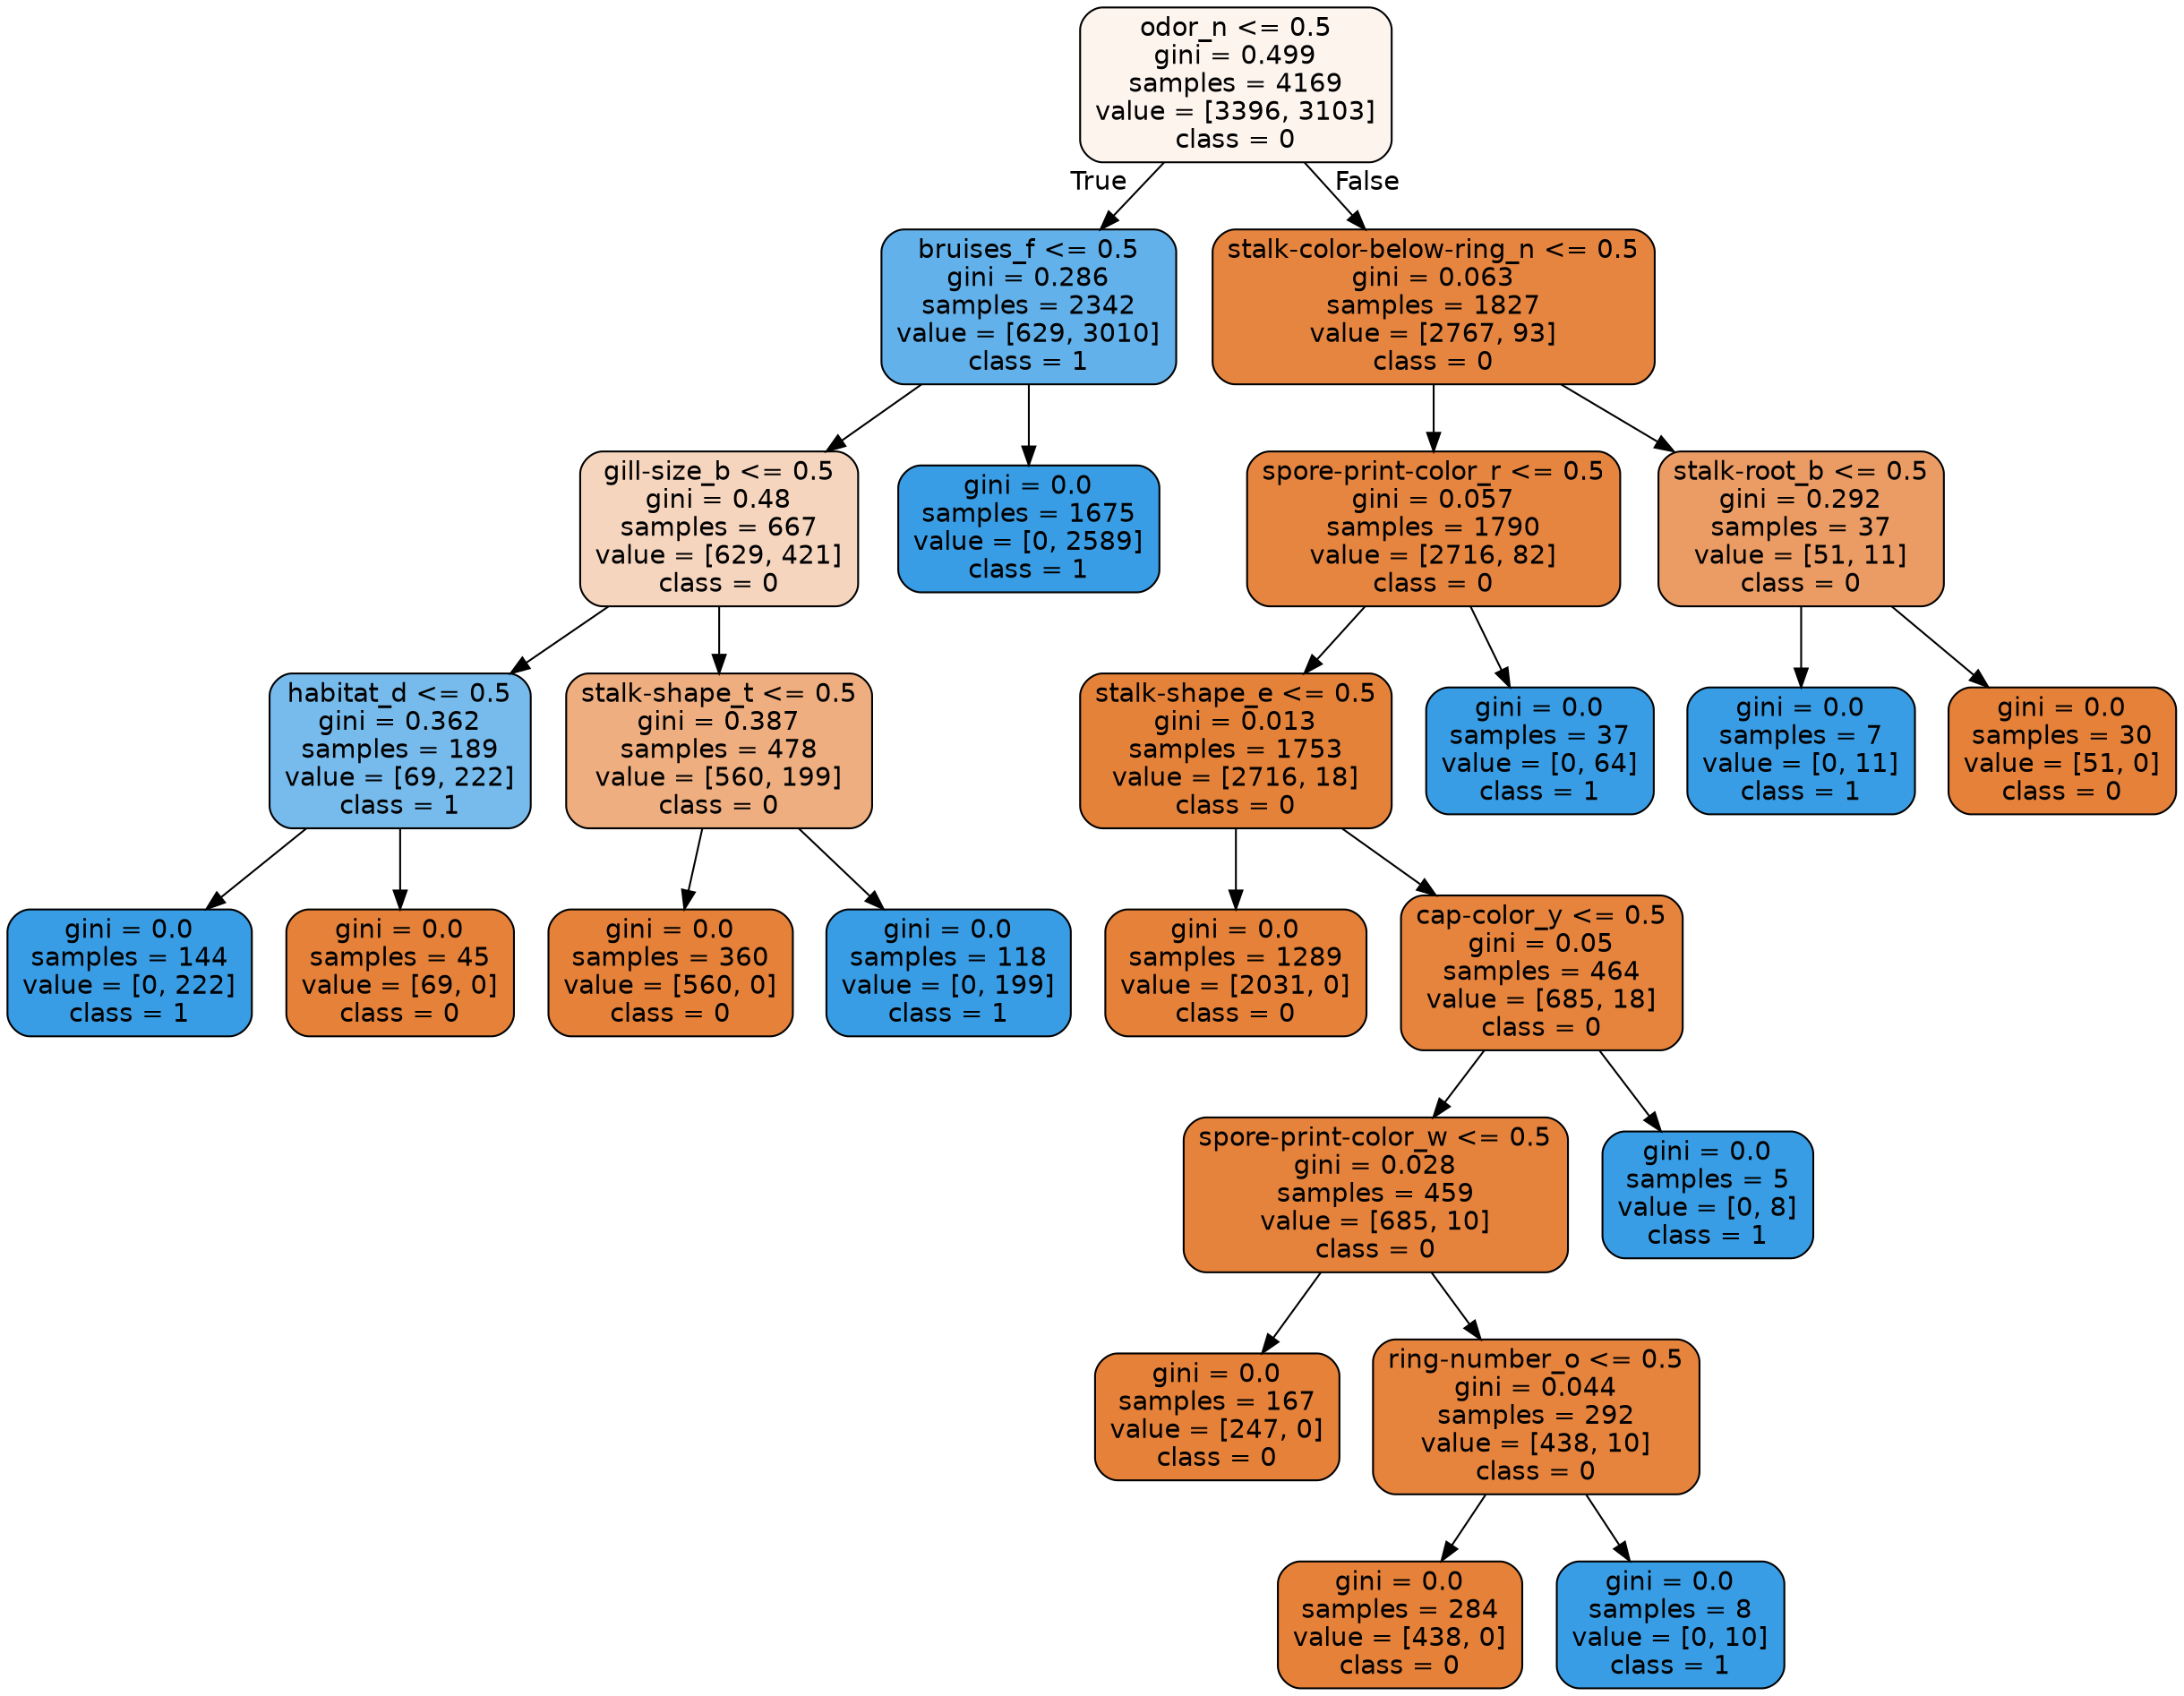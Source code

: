 digraph Tree {
node [shape=box, style="filled, rounded", color="black", fontname="helvetica"] ;
edge [fontname="helvetica"] ;
0 [label="odor_n <= 0.5\ngini = 0.499\nsamples = 4169\nvalue = [3396, 3103]\nclass = 0", fillcolor="#fdf4ee"] ;
1 [label="bruises_f <= 0.5\ngini = 0.286\nsamples = 2342\nvalue = [629, 3010]\nclass = 1", fillcolor="#62b1ea"] ;
0 -> 1 [labeldistance=2.5, labelangle=45, headlabel="True"] ;
2 [label="gill-size_b <= 0.5\ngini = 0.48\nsamples = 667\nvalue = [629, 421]\nclass = 0", fillcolor="#f6d5be"] ;
1 -> 2 ;
3 [label="habitat_d <= 0.5\ngini = 0.362\nsamples = 189\nvalue = [69, 222]\nclass = 1", fillcolor="#77bbed"] ;
2 -> 3 ;
4 [label="gini = 0.0\nsamples = 144\nvalue = [0, 222]\nclass = 1", fillcolor="#399de5"] ;
3 -> 4 ;
5 [label="gini = 0.0\nsamples = 45\nvalue = [69, 0]\nclass = 0", fillcolor="#e58139"] ;
3 -> 5 ;
6 [label="stalk-shape_t <= 0.5\ngini = 0.387\nsamples = 478\nvalue = [560, 199]\nclass = 0", fillcolor="#eeae7f"] ;
2 -> 6 ;
7 [label="gini = 0.0\nsamples = 360\nvalue = [560, 0]\nclass = 0", fillcolor="#e58139"] ;
6 -> 7 ;
8 [label="gini = 0.0\nsamples = 118\nvalue = [0, 199]\nclass = 1", fillcolor="#399de5"] ;
6 -> 8 ;
9 [label="gini = 0.0\nsamples = 1675\nvalue = [0, 2589]\nclass = 1", fillcolor="#399de5"] ;
1 -> 9 ;
10 [label="stalk-color-below-ring_n <= 0.5\ngini = 0.063\nsamples = 1827\nvalue = [2767, 93]\nclass = 0", fillcolor="#e68540"] ;
0 -> 10 [labeldistance=2.5, labelangle=-45, headlabel="False"] ;
11 [label="spore-print-color_r <= 0.5\ngini = 0.057\nsamples = 1790\nvalue = [2716, 82]\nclass = 0", fillcolor="#e6853f"] ;
10 -> 11 ;
12 [label="stalk-shape_e <= 0.5\ngini = 0.013\nsamples = 1753\nvalue = [2716, 18]\nclass = 0", fillcolor="#e5823a"] ;
11 -> 12 ;
13 [label="gini = 0.0\nsamples = 1289\nvalue = [2031, 0]\nclass = 0", fillcolor="#e58139"] ;
12 -> 13 ;
14 [label="cap-color_y <= 0.5\ngini = 0.05\nsamples = 464\nvalue = [685, 18]\nclass = 0", fillcolor="#e6843e"] ;
12 -> 14 ;
15 [label="spore-print-color_w <= 0.5\ngini = 0.028\nsamples = 459\nvalue = [685, 10]\nclass = 0", fillcolor="#e5833c"] ;
14 -> 15 ;
16 [label="gini = 0.0\nsamples = 167\nvalue = [247, 0]\nclass = 0", fillcolor="#e58139"] ;
15 -> 16 ;
17 [label="ring-number_o <= 0.5\ngini = 0.044\nsamples = 292\nvalue = [438, 10]\nclass = 0", fillcolor="#e6843e"] ;
15 -> 17 ;
18 [label="gini = 0.0\nsamples = 284\nvalue = [438, 0]\nclass = 0", fillcolor="#e58139"] ;
17 -> 18 ;
19 [label="gini = 0.0\nsamples = 8\nvalue = [0, 10]\nclass = 1", fillcolor="#399de5"] ;
17 -> 19 ;
20 [label="gini = 0.0\nsamples = 5\nvalue = [0, 8]\nclass = 1", fillcolor="#399de5"] ;
14 -> 20 ;
21 [label="gini = 0.0\nsamples = 37\nvalue = [0, 64]\nclass = 1", fillcolor="#399de5"] ;
11 -> 21 ;
22 [label="stalk-root_b <= 0.5\ngini = 0.292\nsamples = 37\nvalue = [51, 11]\nclass = 0", fillcolor="#eb9c64"] ;
10 -> 22 ;
23 [label="gini = 0.0\nsamples = 7\nvalue = [0, 11]\nclass = 1", fillcolor="#399de5"] ;
22 -> 23 ;
24 [label="gini = 0.0\nsamples = 30\nvalue = [51, 0]\nclass = 0", fillcolor="#e58139"] ;
22 -> 24 ;
}